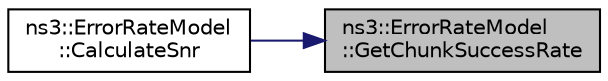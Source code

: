 digraph "ns3::ErrorRateModel::GetChunkSuccessRate"
{
 // LATEX_PDF_SIZE
  edge [fontname="Helvetica",fontsize="10",labelfontname="Helvetica",labelfontsize="10"];
  node [fontname="Helvetica",fontsize="10",shape=record];
  rankdir="RL";
  Node1 [label="ns3::ErrorRateModel\l::GetChunkSuccessRate",height=0.2,width=0.4,color="black", fillcolor="grey75", style="filled", fontcolor="black",tooltip="This method returns the probability that the given 'chunk' of the packet will be successfully receive..."];
  Node1 -> Node2 [dir="back",color="midnightblue",fontsize="10",style="solid",fontname="Helvetica"];
  Node2 [label="ns3::ErrorRateModel\l::CalculateSnr",height=0.2,width=0.4,color="black", fillcolor="white", style="filled",URL="$classns3_1_1_error_rate_model.html#ac22816ff3d265aee0675cfe445d0517a",tooltip=" "];
}
